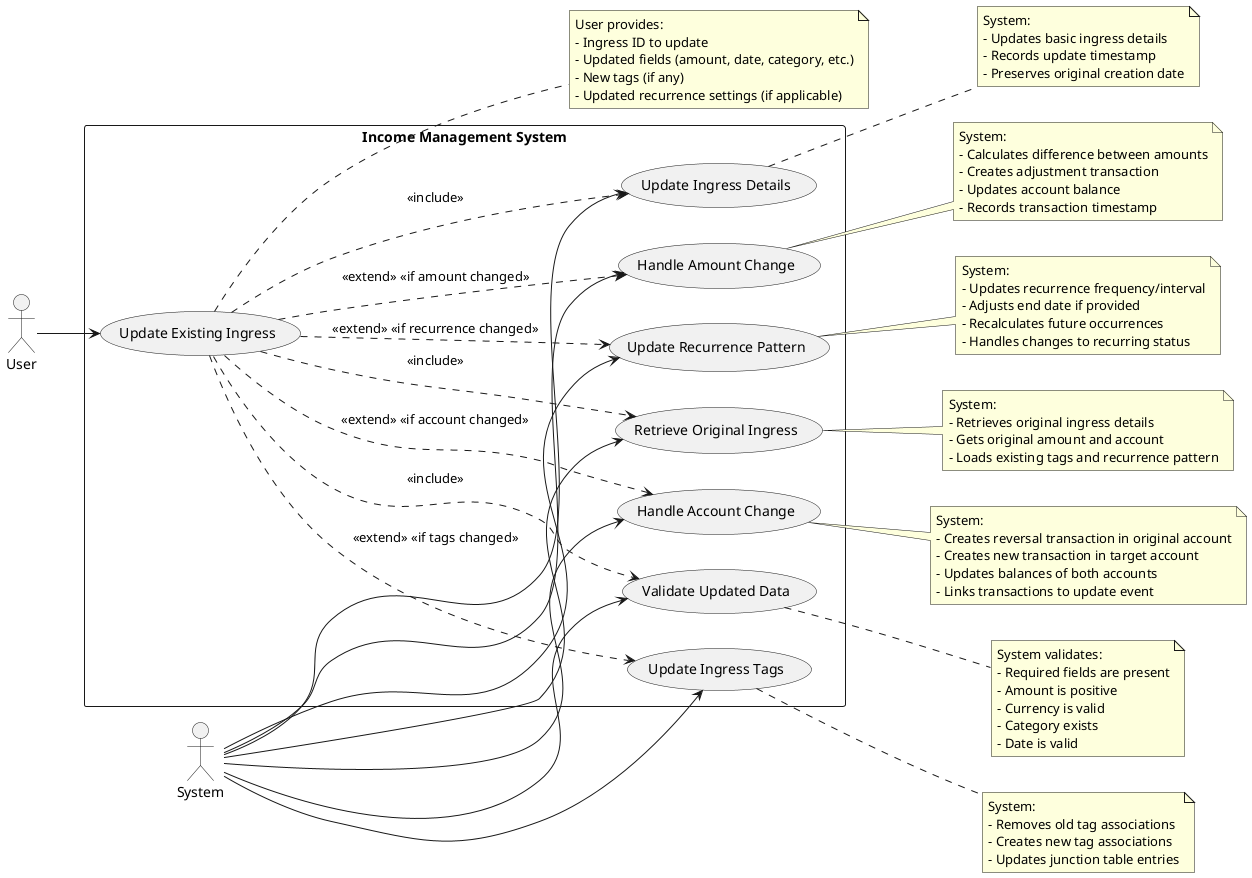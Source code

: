 /'
    Use case: User wants to modify an ingress.
    Actors: User
    Precondition: An ingress with given account and transaction details exists.
    Postcondition: The ingress is updated with the new details. If amount was changed, the fix transaction is recorded. If the account was changed, a new rollback transaction is created and the correct transaction is recorded.
    Trigger: User updates the ingress.
'/
@startuml
left to right direction
actor "User" as user
actor "System" as system

rectangle "Income Management System" {
  usecase "Update Existing Ingress" as UC1
  usecase "Retrieve Original Ingress" as UC2
  usecase "Validate Updated Data" as UC3
  usecase "Update Ingress Details" as UC4
  usecase "Handle Amount Change" as UC5
  usecase "Handle Account Change" as UC6
  usecase "Update Ingress Tags" as UC7
  usecase "Update Recurrence Pattern" as UC8
}

user --> UC1
UC1 ..> UC2 : <<include>>
UC1 ..> UC3 : <<include>>
UC1 ..> UC4 : <<include>>
UC1 ..> UC5 : <<extend>> <<if amount changed>>
UC1 ..> UC6 : <<extend>> <<if account changed>>
UC1 ..> UC7 : <<extend>> <<if tags changed>>
UC1 ..> UC8 : <<extend>> <<if recurrence changed>>

system --> UC2
system --> UC3
system --> UC4
system --> UC5
system --> UC6
system --> UC7
system --> UC8

note right of UC1
  User provides:
  - Ingress ID to update
  - Updated fields (amount, date, category, etc.)
  - New tags (if any)
  - Updated recurrence settings (if applicable)
end note

note right of UC2
  System:
  - Retrieves original ingress details
  - Gets original amount and account
  - Loads existing tags and recurrence pattern
end note

note right of UC3
  System validates:
  - Required fields are present
  - Amount is positive
  - Currency is valid
  - Category exists
  - Date is valid
end note

note right of UC4
  System:
  - Updates basic ingress details
  - Records update timestamp
  - Preserves original creation date
end note

note right of UC5
  System:
  - Calculates difference between amounts
  - Creates adjustment transaction
  - Updates account balance
  - Records transaction timestamp
end note

note right of UC6
  System:
  - Creates reversal transaction in original account
  - Creates new transaction in target account
  - Updates balances of both accounts
  - Links transactions to update event
end note

note right of UC7
  System:
  - Removes old tag associations
  - Creates new tag associations
  - Updates junction table entries
end note

note right of UC8
  System:
  - Updates recurrence frequency/interval
  - Adjusts end date if provided
  - Recalculates future occurrences
  - Handles changes to recurring status
end note

@enduml
